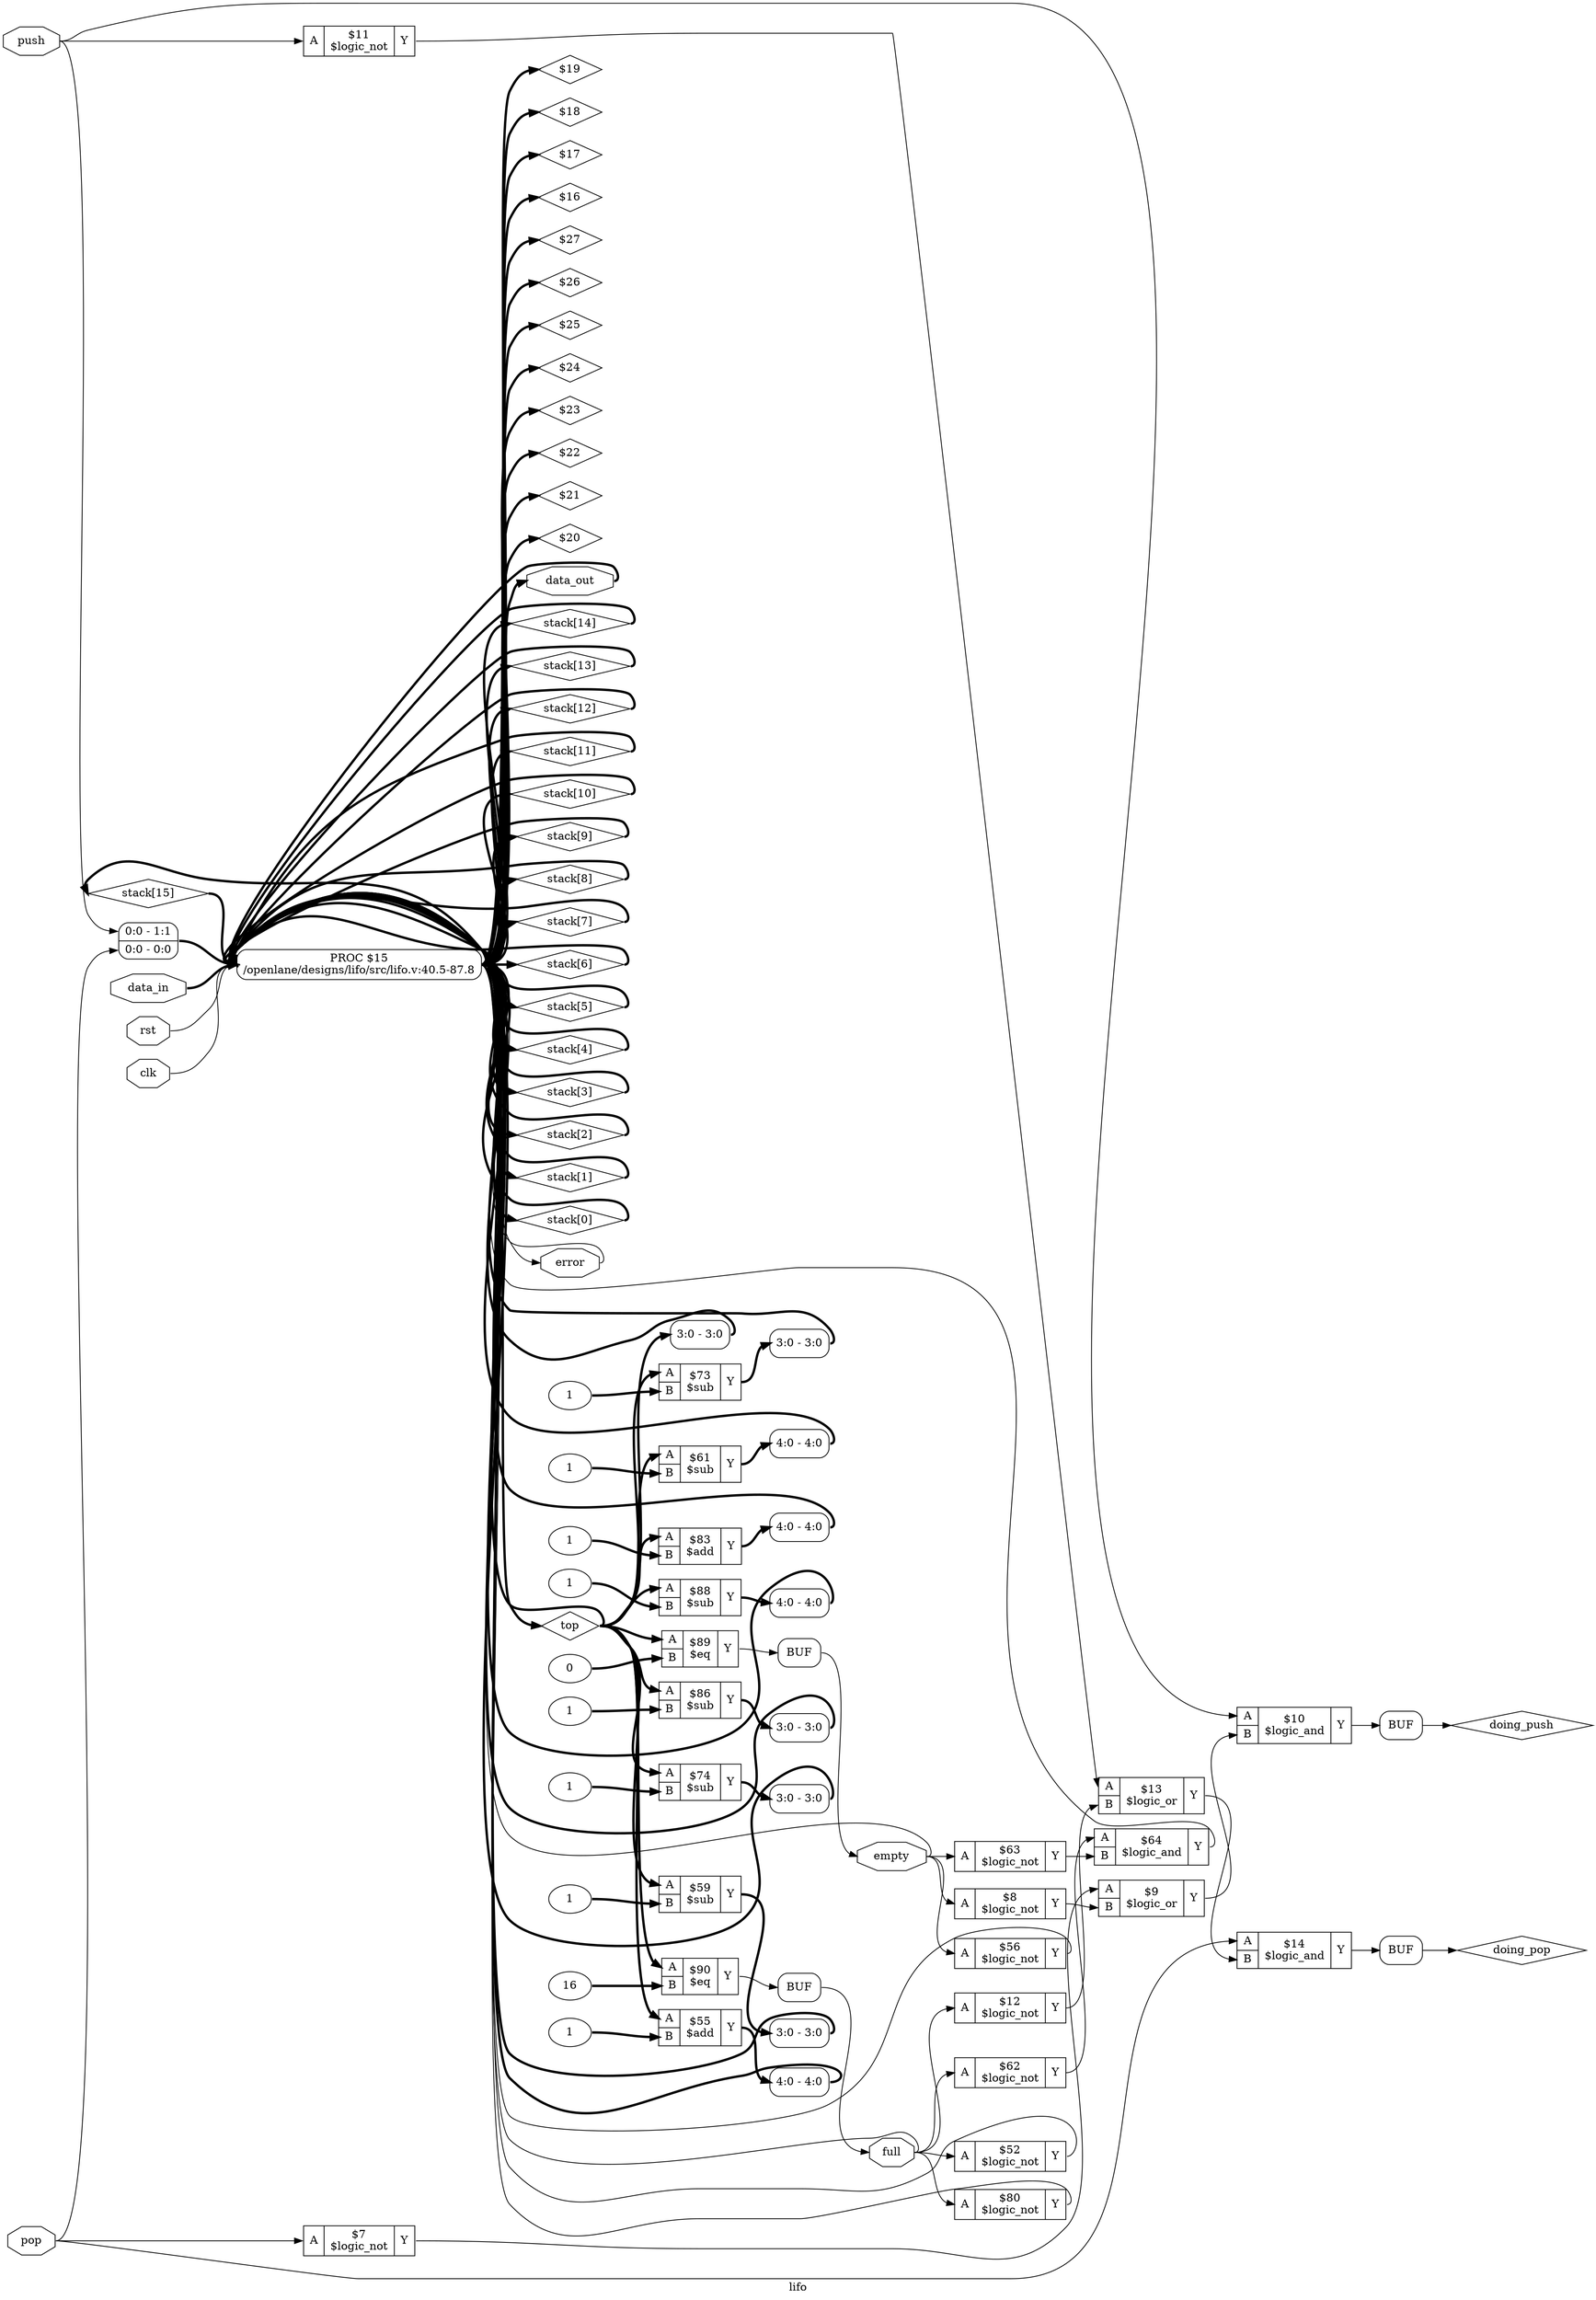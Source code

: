 digraph "lifo" {
label="lifo";
rankdir="LR";
remincross=true;
n115 [ shape=diamond, label="stack[15]", color="black", fontcolor="black" ];
n116 [ shape=diamond, label="stack[14]", color="black", fontcolor="black" ];
n117 [ shape=diamond, label="stack[13]", color="black", fontcolor="black" ];
n118 [ shape=diamond, label="stack[12]", color="black", fontcolor="black" ];
n119 [ shape=diamond, label="stack[11]", color="black", fontcolor="black" ];
n120 [ shape=diamond, label="stack[10]", color="black", fontcolor="black" ];
n121 [ shape=diamond, label="stack[9]", color="black", fontcolor="black" ];
n122 [ shape=diamond, label="stack[8]", color="black", fontcolor="black" ];
n123 [ shape=diamond, label="stack[7]", color="black", fontcolor="black" ];
n124 [ shape=diamond, label="stack[6]", color="black", fontcolor="black" ];
n125 [ shape=diamond, label="stack[5]", color="black", fontcolor="black" ];
n126 [ shape=diamond, label="stack[4]", color="black", fontcolor="black" ];
n127 [ shape=diamond, label="stack[3]", color="black", fontcolor="black" ];
n128 [ shape=diamond, label="stack[2]", color="black", fontcolor="black" ];
n129 [ shape=diamond, label="stack[1]", color="black", fontcolor="black" ];
n130 [ shape=diamond, label="stack[0]", color="black", fontcolor="black" ];
n131 [ shape=diamond, label="doing_pop", color="black", fontcolor="black" ];
n132 [ shape=diamond, label="doing_push", color="black", fontcolor="black" ];
n133 [ shape=diamond, label="top", color="black", fontcolor="black" ];
n134 [ shape=octagon, label="error", color="black", fontcolor="black" ];
n135 [ shape=octagon, label="empty", color="black", fontcolor="black" ];
n136 [ shape=octagon, label="full", color="black", fontcolor="black" ];
n137 [ shape=octagon, label="data_out", color="black", fontcolor="black" ];
n138 [ shape=octagon, label="data_in", color="black", fontcolor="black" ];
n139 [ shape=octagon, label="pop", color="black", fontcolor="black" ];
n140 [ shape=octagon, label="push", color="black", fontcolor="black" ];
n141 [ shape=octagon, label="rst", color="black", fontcolor="black" ];
n142 [ shape=octagon, label="clk", color="black", fontcolor="black" ];
v0 [ label="16" ];
c146 [ shape=record, label="{{<p143> A|<p144> B}|$90\n$eq|{<p145> Y}}",  ];
v1 [ label="0" ];
c147 [ shape=record, label="{{<p143> A|<p144> B}|$89\n$eq|{<p145> Y}}",  ];
v2 [ label="1" ];
c148 [ shape=record, label="{{<p143> A|<p144> B}|$88\n$sub|{<p145> Y}}",  ];
v3 [ label="1" ];
c149 [ shape=record, label="{{<p143> A|<p144> B}|$86\n$sub|{<p145> Y}}",  ];
v4 [ label="1" ];
c150 [ shape=record, label="{{<p143> A|<p144> B}|$83\n$add|{<p145> Y}}",  ];
c151 [ shape=record, label="{{<p143> A}|$80\n$logic_not|{<p145> Y}}",  ];
v5 [ label="1" ];
c152 [ shape=record, label="{{<p143> A|<p144> B}|$74\n$sub|{<p145> Y}}",  ];
v6 [ label="1" ];
c153 [ shape=record, label="{{<p143> A|<p144> B}|$73\n$sub|{<p145> Y}}",  ];
c154 [ shape=record, label="{{<p143> A|<p144> B}|$64\n$logic_and|{<p145> Y}}",  ];
c155 [ shape=record, label="{{<p143> A}|$63\n$logic_not|{<p145> Y}}",  ];
c156 [ shape=record, label="{{<p143> A}|$62\n$logic_not|{<p145> Y}}",  ];
v7 [ label="1" ];
c157 [ shape=record, label="{{<p143> A|<p144> B}|$61\n$sub|{<p145> Y}}",  ];
v8 [ label="1" ];
c158 [ shape=record, label="{{<p143> A|<p144> B}|$59\n$sub|{<p145> Y}}",  ];
c159 [ shape=record, label="{{<p143> A}|$56\n$logic_not|{<p145> Y}}",  ];
v9 [ label="1" ];
c160 [ shape=record, label="{{<p143> A|<p144> B}|$55\n$add|{<p145> Y}}",  ];
c161 [ shape=record, label="{{<p143> A}|$52\n$logic_not|{<p145> Y}}",  ];
c162 [ shape=record, label="{{<p143> A|<p144> B}|$14\n$logic_and|{<p145> Y}}",  ];
c163 [ shape=record, label="{{<p143> A|<p144> B}|$13\n$logic_or|{<p145> Y}}",  ];
c164 [ shape=record, label="{{<p143> A}|$12\n$logic_not|{<p145> Y}}",  ];
c165 [ shape=record, label="{{<p143> A}|$11\n$logic_not|{<p145> Y}}",  ];
c166 [ shape=record, label="{{<p143> A|<p144> B}|$10\n$logic_and|{<p145> Y}}",  ];
c167 [ shape=record, label="{{<p143> A|<p144> B}|$9\n$logic_or|{<p145> Y}}",  ];
c168 [ shape=record, label="{{<p143> A}|$8\n$logic_not|{<p145> Y}}",  ];
c169 [ shape=record, label="{{<p143> A}|$7\n$logic_not|{<p145> Y}}",  ];
x11 [ shape=record, style=rounded, label="<s1> 0:0 - 1:1 |<s0> 0:0 - 0:0 ", color="black", fontcolor="black" ];
x12 [ shape=record, style=rounded, label="<s0> 3:0 - 3:0 ", color="black", fontcolor="black" ];
x13 [ shape=record, style=rounded, label="<s0> 3:0 - 3:0 ", color="black", fontcolor="black" ];
x14 [ shape=record, style=rounded, label="<s0> 3:0 - 3:0 ", color="black", fontcolor="black" ];
x15 [ shape=record, style=rounded, label="<s0> 3:0 - 3:0 ", color="black", fontcolor="black" ];
x16 [ shape=record, style=rounded, label="<s0> 3:0 - 3:0 ", color="black", fontcolor="black" ];
x17 [ shape=record, style=rounded, label="<s0> 4:0 - 4:0 ", color="black", fontcolor="black" ];
x18 [ shape=record, style=rounded, label="<s0> 4:0 - 4:0 ", color="black", fontcolor="black" ];
x19 [ shape=record, style=rounded, label="<s0> 4:0 - 4:0 ", color="black", fontcolor="black" ];
x20 [ shape=record, style=rounded, label="<s0> 4:0 - 4:0 ", color="black", fontcolor="black" ];
p10 [shape=box, style=rounded, label="PROC $15\n/openlane/designs/lifo/src/lifo.v:40.5-87.8"];
x21 [shape=box, style=rounded, label="BUF", ];
x22 [shape=box, style=rounded, label="BUF", ];
x23 [shape=box, style=rounded, label="BUF", ];
x24 [shape=box, style=rounded, label="BUF", ];
c146:p145:e -> x24:w [color="black", fontcolor="black", label=""];
c167:p145:e -> c166:p144:w [color="black", fontcolor="black", label=""];
c168:p145:e -> c167:p144:w [color="black", fontcolor="black", label=""];
c169:p145:e -> c167:p143:w [color="black", fontcolor="black", label=""];
c151:p145:e -> p10:w [color="black", fontcolor="black", label=""];
p10:e -> n115:w [color="black", fontcolor="black", style="setlinewidth(3)", label=""];
n115:e -> p10:w [color="black", fontcolor="black", style="setlinewidth(3)", label=""];
p10:e -> n116:w [color="black", fontcolor="black", style="setlinewidth(3)", label=""];
n116:e -> p10:w [color="black", fontcolor="black", style="setlinewidth(3)", label=""];
p10:e -> n117:w [color="black", fontcolor="black", style="setlinewidth(3)", label=""];
n117:e -> p10:w [color="black", fontcolor="black", style="setlinewidth(3)", label=""];
p10:e -> n118:w [color="black", fontcolor="black", style="setlinewidth(3)", label=""];
n118:e -> p10:w [color="black", fontcolor="black", style="setlinewidth(3)", label=""];
p10:e -> n119:w [color="black", fontcolor="black", style="setlinewidth(3)", label=""];
n119:e -> p10:w [color="black", fontcolor="black", style="setlinewidth(3)", label=""];
p10:e -> n120:w [color="black", fontcolor="black", style="setlinewidth(3)", label=""];
n120:e -> p10:w [color="black", fontcolor="black", style="setlinewidth(3)", label=""];
p10:e -> n121:w [color="black", fontcolor="black", style="setlinewidth(3)", label=""];
n121:e -> p10:w [color="black", fontcolor="black", style="setlinewidth(3)", label=""];
p10:e -> n122:w [color="black", fontcolor="black", style="setlinewidth(3)", label=""];
n122:e -> p10:w [color="black", fontcolor="black", style="setlinewidth(3)", label=""];
p10:e -> n123:w [color="black", fontcolor="black", style="setlinewidth(3)", label=""];
n123:e -> p10:w [color="black", fontcolor="black", style="setlinewidth(3)", label=""];
p10:e -> n124:w [color="black", fontcolor="black", style="setlinewidth(3)", label=""];
n124:e -> p10:w [color="black", fontcolor="black", style="setlinewidth(3)", label=""];
p10:e -> n125:w [color="black", fontcolor="black", style="setlinewidth(3)", label=""];
n125:e -> p10:w [color="black", fontcolor="black", style="setlinewidth(3)", label=""];
p10:e -> n126:w [color="black", fontcolor="black", style="setlinewidth(3)", label=""];
n126:e -> p10:w [color="black", fontcolor="black", style="setlinewidth(3)", label=""];
p10:e -> n127:w [color="black", fontcolor="black", style="setlinewidth(3)", label=""];
n127:e -> p10:w [color="black", fontcolor="black", style="setlinewidth(3)", label=""];
p10:e -> n128:w [color="black", fontcolor="black", style="setlinewidth(3)", label=""];
n128:e -> p10:w [color="black", fontcolor="black", style="setlinewidth(3)", label=""];
p10:e -> n129:w [color="black", fontcolor="black", style="setlinewidth(3)", label=""];
n129:e -> p10:w [color="black", fontcolor="black", style="setlinewidth(3)", label=""];
p10:e -> n130:w [color="black", fontcolor="black", style="setlinewidth(3)", label=""];
n130:e -> p10:w [color="black", fontcolor="black", style="setlinewidth(3)", label=""];
x22:e -> n131:w [color="black", fontcolor="black", label=""];
x21:e -> n132:w [color="black", fontcolor="black", label=""];
p10:e -> n133:w [color="black", fontcolor="black", style="setlinewidth(3)", label=""];
n133:e -> c146:p143:w [color="black", fontcolor="black", style="setlinewidth(3)", label=""];
n133:e -> c147:p143:w [color="black", fontcolor="black", style="setlinewidth(3)", label=""];
n133:e -> c148:p143:w [color="black", fontcolor="black", style="setlinewidth(3)", label=""];
n133:e -> c149:p143:w [color="black", fontcolor="black", style="setlinewidth(3)", label=""];
n133:e -> c150:p143:w [color="black", fontcolor="black", style="setlinewidth(3)", label=""];
n133:e -> c152:p143:w [color="black", fontcolor="black", style="setlinewidth(3)", label=""];
n133:e -> c153:p143:w [color="black", fontcolor="black", style="setlinewidth(3)", label=""];
n133:e -> c157:p143:w [color="black", fontcolor="black", style="setlinewidth(3)", label=""];
n133:e -> c158:p143:w [color="black", fontcolor="black", style="setlinewidth(3)", label=""];
n133:e -> c160:p143:w [color="black", fontcolor="black", style="setlinewidth(3)", label=""];
n133:e -> p10:w [color="black", fontcolor="black", style="setlinewidth(3)", label=""];
n133:e -> x12:s0:w [color="black", fontcolor="black", style="setlinewidth(3)", label=""];
p10:e -> n134:w [color="black", fontcolor="black", label=""];
n134:e -> p10:w [color="black", fontcolor="black", label=""];
x23:e -> n135:w [color="black", fontcolor="black", label=""];
n135:e -> c155:p143:w [color="black", fontcolor="black", label=""];
n135:e -> c159:p143:w [color="black", fontcolor="black", label=""];
n135:e -> c168:p143:w [color="black", fontcolor="black", label=""];
n135:e -> p10:w [color="black", fontcolor="black", label=""];
x24:e -> n136:w [color="black", fontcolor="black", label=""];
n136:e -> c151:p143:w [color="black", fontcolor="black", label=""];
n136:e -> c156:p143:w [color="black", fontcolor="black", label=""];
n136:e -> c161:p143:w [color="black", fontcolor="black", label=""];
n136:e -> c164:p143:w [color="black", fontcolor="black", label=""];
n136:e -> p10:w [color="black", fontcolor="black", label=""];
p10:e -> n137:w [color="black", fontcolor="black", style="setlinewidth(3)", label=""];
n137:e -> p10:w [color="black", fontcolor="black", style="setlinewidth(3)", label=""];
n138:e -> p10:w [color="black", fontcolor="black", style="setlinewidth(3)", label=""];
n139:e -> c162:p143:w [color="black", fontcolor="black", label=""];
n139:e -> c169:p143:w [color="black", fontcolor="black", label=""];
n139:e -> x11:s0:w [color="black", fontcolor="black", label=""];
n140:e -> c165:p143:w [color="black", fontcolor="black", label=""];
n140:e -> c166:p143:w [color="black", fontcolor="black", label=""];
n140:e -> x11:s1:w [color="black", fontcolor="black", label=""];
n141:e -> p10:w [color="black", fontcolor="black", label=""];
n142:e -> p10:w [color="black", fontcolor="black", label=""];
c152:p145:e -> x14:s0:w [color="black", fontcolor="black", style="setlinewidth(3)", label=""];
c153:p145:e -> x13:s0:w [color="black", fontcolor="black", style="setlinewidth(3)", label=""];
c147:p145:e -> x23:w [color="black", fontcolor="black", label=""];
c154:p145:e -> p10:w [color="black", fontcolor="black", label=""];
c155:p145:e -> c154:p144:w [color="black", fontcolor="black", label=""];
c156:p145:e -> c154:p143:w [color="black", fontcolor="black", label=""];
c148:p145:e -> x18:s0:w [color="black", fontcolor="black", style="setlinewidth(3)", label=""];
c157:p145:e -> x20:s0:w [color="black", fontcolor="black", style="setlinewidth(3)", label=""];
c158:p145:e -> x16:s0:w [color="black", fontcolor="black", style="setlinewidth(3)", label=""];
c159:p145:e -> p10:w [color="black", fontcolor="black", label=""];
c160:p145:e -> x19:s0:w [color="black", fontcolor="black", style="setlinewidth(3)", label=""];
c161:p145:e -> p10:w [color="black", fontcolor="black", label=""];
c149:p145:e -> x15:s0:w [color="black", fontcolor="black", style="setlinewidth(3)", label=""];
n64 [ shape=diamond, label="$27" ];
p10:e -> n64:w [color="black", fontcolor="black", style="setlinewidth(3)", label=""];
n65 [ shape=diamond, label="$26" ];
p10:e -> n65:w [color="black", fontcolor="black", style="setlinewidth(3)", label=""];
n66 [ shape=diamond, label="$25" ];
p10:e -> n66:w [color="black", fontcolor="black", style="setlinewidth(3)", label=""];
n67 [ shape=diamond, label="$24" ];
p10:e -> n67:w [color="black", fontcolor="black", style="setlinewidth(3)", label=""];
n68 [ shape=diamond, label="$23" ];
p10:e -> n68:w [color="black", fontcolor="black", style="setlinewidth(3)", label=""];
n69 [ shape=diamond, label="$22" ];
p10:e -> n69:w [color="black", fontcolor="black", style="setlinewidth(3)", label=""];
n70 [ shape=diamond, label="$21" ];
p10:e -> n70:w [color="black", fontcolor="black", style="setlinewidth(3)", label=""];
n71 [ shape=diamond, label="$20" ];
p10:e -> n71:w [color="black", fontcolor="black", style="setlinewidth(3)", label=""];
n72 [ shape=diamond, label="$19" ];
p10:e -> n72:w [color="black", fontcolor="black", style="setlinewidth(3)", label=""];
n73 [ shape=diamond, label="$18" ];
p10:e -> n73:w [color="black", fontcolor="black", style="setlinewidth(3)", label=""];
n74 [ shape=diamond, label="$17" ];
p10:e -> n74:w [color="black", fontcolor="black", style="setlinewidth(3)", label=""];
n75 [ shape=diamond, label="$16" ];
p10:e -> n75:w [color="black", fontcolor="black", style="setlinewidth(3)", label=""];
c150:p145:e -> x17:s0:w [color="black", fontcolor="black", style="setlinewidth(3)", label=""];
c162:p145:e -> x22:w [color="black", fontcolor="black", label=""];
c163:p145:e -> c162:p144:w [color="black", fontcolor="black", label=""];
c164:p145:e -> c163:p144:w [color="black", fontcolor="black", label=""];
c165:p145:e -> c163:p143:w [color="black", fontcolor="black", label=""];
c166:p145:e -> x21:w [color="black", fontcolor="black", label=""];
v0:e -> c146:p144:w [color="black", fontcolor="black", style="setlinewidth(3)", label=""];
v1:e -> c147:p144:w [color="black", fontcolor="black", style="setlinewidth(3)", label=""];
v2:e -> c148:p144:w [color="black", fontcolor="black", style="setlinewidth(3)", label=""];
v3:e -> c149:p144:w [color="black", fontcolor="black", style="setlinewidth(3)", label=""];
v4:e -> c150:p144:w [color="black", fontcolor="black", style="setlinewidth(3)", label=""];
v5:e -> c152:p144:w [color="black", fontcolor="black", style="setlinewidth(3)", label=""];
v6:e -> c153:p144:w [color="black", fontcolor="black", style="setlinewidth(3)", label=""];
v7:e -> c157:p144:w [color="black", fontcolor="black", style="setlinewidth(3)", label=""];
v8:e -> c158:p144:w [color="black", fontcolor="black", style="setlinewidth(3)", label=""];
v9:e -> c160:p144:w [color="black", fontcolor="black", style="setlinewidth(3)", label=""];
x11:e -> p10:w [color="black", fontcolor="black", style="setlinewidth(3)", label=""];
x12:e -> p10:w [color="black", fontcolor="black", style="setlinewidth(3)", label=""];
x13:e -> p10:w [color="black", fontcolor="black", style="setlinewidth(3)", label=""];
x14:e -> p10:w [color="black", fontcolor="black", style="setlinewidth(3)", label=""];
x15:e -> p10:w [color="black", fontcolor="black", style="setlinewidth(3)", label=""];
x16:e -> p10:w [color="black", fontcolor="black", style="setlinewidth(3)", label=""];
x17:e -> p10:w [color="black", fontcolor="black", style="setlinewidth(3)", label=""];
x18:e -> p10:w [color="black", fontcolor="black", style="setlinewidth(3)", label=""];
x19:e -> p10:w [color="black", fontcolor="black", style="setlinewidth(3)", label=""];
x20:e -> p10:w [color="black", fontcolor="black", style="setlinewidth(3)", label=""];
}
